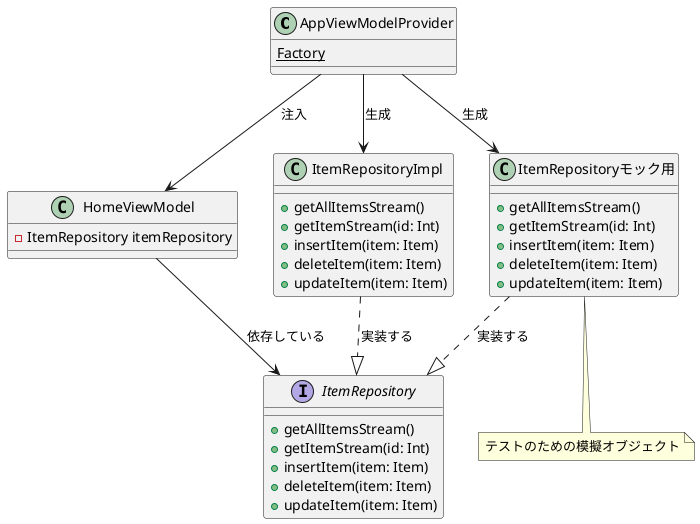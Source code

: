@startuml

class AppViewModelProvider {
{static} Factory
}

class HomeViewModel {
  -ItemRepository itemRepository
}

interface ItemRepository {
  +getAllItemsStream()
  +getItemStream(id: Int)
  +insertItem(item: Item)
  +deleteItem(item: Item)
  +updateItem(item: Item)
}

class ItemRepositoryImpl {
  +getAllItemsStream()
  +getItemStream(id: Int)
  +insertItem(item: Item)
  +deleteItem(item: Item)
  +updateItem(item: Item)
}

class "ItemRepositoryモック用" as mock {
  +getAllItemsStream()
  +getItemStream(id: Int)
  +insertItem(item: Item)
  +deleteItem(item: Item)
  +updateItem(item: Item)
}
note bottom:テストのための模擬オブジェクト

HomeViewModel --> ItemRepository : 依存している
AppViewModelProvider --> HomeViewModel : 注入
ItemRepositoryImpl ..|> ItemRepository : 実装する
mock ..|> ItemRepository : 実装する
AppViewModelProvider --> ItemRepositoryImpl : 生成
AppViewModelProvider --> mock : 生成

@enduml